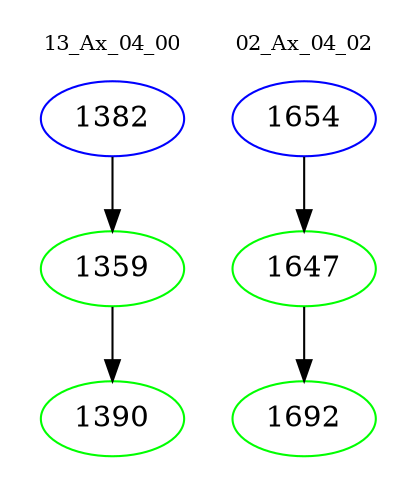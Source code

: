 digraph{
subgraph cluster_0 {
color = white
label = "13_Ax_04_00";
fontsize=10;
T0_1382 [label="1382", color="blue"]
T0_1382 -> T0_1359 [color="black"]
T0_1359 [label="1359", color="green"]
T0_1359 -> T0_1390 [color="black"]
T0_1390 [label="1390", color="green"]
}
subgraph cluster_1 {
color = white
label = "02_Ax_04_02";
fontsize=10;
T1_1654 [label="1654", color="blue"]
T1_1654 -> T1_1647 [color="black"]
T1_1647 [label="1647", color="green"]
T1_1647 -> T1_1692 [color="black"]
T1_1692 [label="1692", color="green"]
}
}
